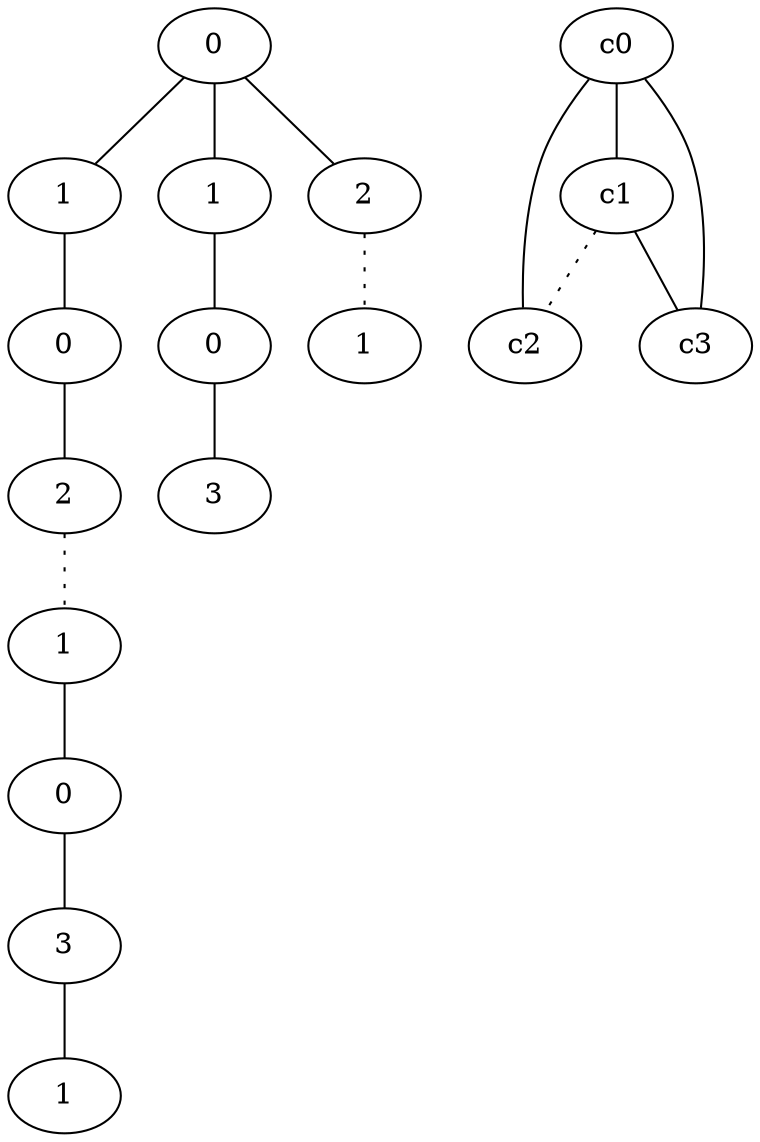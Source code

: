graph {
a0[label=0];
a1[label=1];
a2[label=0];
a3[label=2];
a4[label=1];
a5[label=0];
a6[label=3];
a7[label=1];
a8[label=1];
a9[label=0];
a10[label=3];
a11[label=2];
a12[label=1];
a0 -- a1;
a0 -- a8;
a0 -- a11;
a1 -- a2;
a2 -- a3;
a3 -- a4 [style=dotted];
a4 -- a5;
a5 -- a6;
a6 -- a7;
a8 -- a9;
a9 -- a10;
a11 -- a12 [style=dotted];
c0 -- c1;
c0 -- c2;
c0 -- c3;
c1 -- c2 [style=dotted];
c1 -- c3;
}
